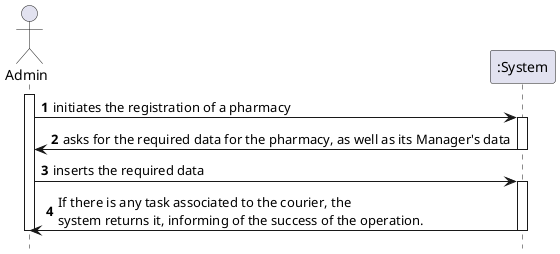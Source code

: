 @startuml
autonumber
hide footbox

actor "Admin" as ADM
participant ":System" as SYST

activate ADM

ADM -> SYST : initiates the registration of a pharmacy
activate SYST
SYST -> ADM : asks for the required data for the pharmacy, as well as its Manager's data
deactivate SYST

ADM -> SYST : inserts the required data
activate SYST
SYST -> ADM : If there is any task associated to the courier, the \nsystem returns it, informing of the success of the operation.
deactivate SYST



deactivate ADM

@enduml
